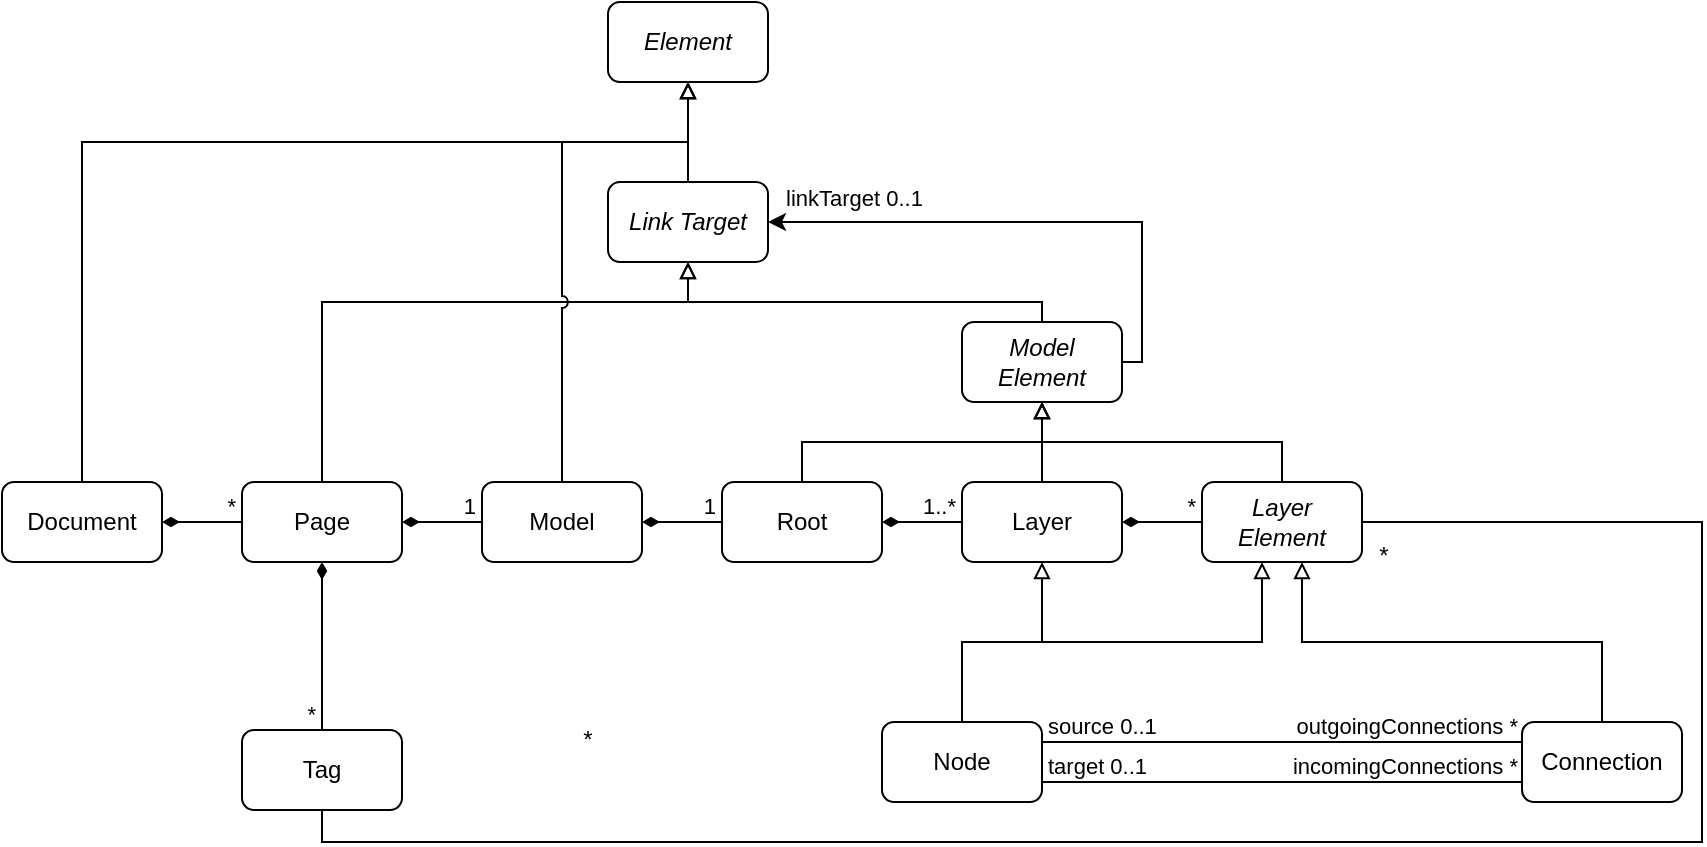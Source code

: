 <mxfile version="24.7.8">
  <diagram id="Ly-4iOIysEdwdJdt6LdU" name="Page-1">
    <mxGraphModel dx="1139" dy="1127" grid="1" gridSize="10" guides="1" tooltips="1" connect="1" arrows="1" fold="1" page="1" pageScale="1" pageWidth="850" pageHeight="1100" math="0" shadow="0">
      <root>
        <mxCell id="0" />
        <mxCell id="1" parent="0" />
        <UserObject label="Document" link="https://javadoc.io/doc/org.nasdanika.core/drawio/latest/org.nasdanika.drawio/org/nasdanika/drawio/Document.html" tooltip="The root object of the API representing a file/resource which contains one or more pages" id="HkdYnn8kueRe9c6gts7R-1">
          <mxCell style="rounded=1;whiteSpace=wrap;html=1;" parent="1" vertex="1">
            <mxGeometry x="120" y="280" width="80" height="40" as="geometry" />
          </mxCell>
        </UserObject>
        <UserObject label="Page" link="https://javadoc.io/doc/org.nasdanika.core/drawio/latest/org.nasdanika.drawio/org/nasdanika/drawio/Page.html" tooltip="A page containing a diagram (Model)" id="HkdYnn8kueRe9c6gts7R-2">
          <mxCell style="rounded=1;whiteSpace=wrap;html=1;" parent="1" vertex="1">
            <mxGeometry x="240" y="280" width="80" height="40" as="geometry" />
          </mxCell>
        </UserObject>
        <UserObject label="Model" link="https://javadoc.io/doc/org.nasdanika.core/drawio/latest/org.nasdanika.drawio/org/nasdanika/drawio/Model.html" tooltip="A diagram model containing the diagram root" id="HkdYnn8kueRe9c6gts7R-3">
          <mxCell style="rounded=1;whiteSpace=wrap;html=1;" parent="1" vertex="1">
            <mxGeometry x="360" y="280" width="80" height="40" as="geometry" />
          </mxCell>
        </UserObject>
        <UserObject label="Root" link="https://javadoc.io/doc/org.nasdanika.core/drawio/latest/org.nasdanika.drawio/org/nasdanika/drawio/Root.html" tooltip="The root of the model containing layers" id="HkdYnn8kueRe9c6gts7R-4">
          <mxCell style="rounded=1;whiteSpace=wrap;html=1;" parent="1" vertex="1">
            <mxGeometry x="480" y="280" width="80" height="40" as="geometry" />
          </mxCell>
        </UserObject>
        <UserObject label="Layer" link="https://javadoc.io/doc/org.nasdanika.core/drawio/latest/org.nasdanika.drawio/org/nasdanika/drawio/Layer.html" tooltip="A diagram may have one or more layers. Layers contain Nodes and Connections." id="HkdYnn8kueRe9c6gts7R-5">
          <mxCell style="rounded=1;whiteSpace=wrap;html=1;" parent="1" vertex="1">
            <mxGeometry x="600" y="280" width="80" height="40" as="geometry" />
          </mxCell>
        </UserObject>
        <UserObject label="Layer&lt;br&gt;Element" link="https://javadoc.io/doc/org.nasdanika.core/drawio/latest/org.nasdanika.drawio/org/nasdanika/drawio/LayerElement.html" id="HkdYnn8kueRe9c6gts7R-6">
          <mxCell style="rounded=1;whiteSpace=wrap;html=1;fontStyle=2" parent="1" vertex="1">
            <mxGeometry x="720" y="280" width="80" height="40" as="geometry" />
          </mxCell>
        </UserObject>
        <UserObject label="Element" link="https://javadoc.io/doc/org.nasdanika.core/drawio/latest/org.nasdanika.drawio/org/nasdanika/drawio/Element.html" id="HkdYnn8kueRe9c6gts7R-7">
          <mxCell style="rounded=1;whiteSpace=wrap;html=1;fontStyle=2" parent="1" vertex="1">
            <mxGeometry x="423" y="40" width="80" height="40" as="geometry" />
          </mxCell>
        </UserObject>
        <mxCell id="I5wwQAHqrQvuLUtJiKU9-3" style="edgeStyle=orthogonalEdgeStyle;rounded=0;orthogonalLoop=1;jettySize=auto;html=1;" parent="1" source="HkdYnn8kueRe9c6gts7R-8" target="I5wwQAHqrQvuLUtJiKU9-1" edge="1">
          <mxGeometry relative="1" as="geometry">
            <Array as="points">
              <mxPoint x="690" y="220" />
              <mxPoint x="690" y="150" />
            </Array>
          </mxGeometry>
        </mxCell>
        <UserObject label="Model&lt;br&gt;Element" link="https://javadoc.io/doc/org.nasdanika.core/drawio/latest/org.nasdanika.drawio/org/nasdanika/drawio/ModelElement.html" id="HkdYnn8kueRe9c6gts7R-8">
          <mxCell style="rounded=1;whiteSpace=wrap;html=1;fontStyle=2" parent="1" vertex="1">
            <mxGeometry x="600" y="200" width="80" height="40" as="geometry" />
          </mxCell>
        </UserObject>
        <mxCell id="HkdYnn8kueRe9c6gts7R-72" style="edgeStyle=orthogonalEdgeStyle;rounded=0;orthogonalLoop=1;jettySize=auto;html=1;startArrow=none;startFill=0;endArrow=block;endFill=0;" parent="1" source="HkdYnn8kueRe9c6gts7R-9" target="HkdYnn8kueRe9c6gts7R-6" edge="1">
          <mxGeometry relative="1" as="geometry">
            <Array as="points">
              <mxPoint x="600" y="360" />
              <mxPoint x="750" y="360" />
            </Array>
          </mxGeometry>
        </mxCell>
        <UserObject label="Node" link="https://javadoc.io/doc/org.nasdanika.core/drawio/latest/org.nasdanika.drawio/org/nasdanika/drawio/Node.html" tooltip="A node can be connected to other nodes with connections.&#xa;A node may contain other nodes and connections." id="HkdYnn8kueRe9c6gts7R-9">
          <mxCell style="rounded=1;whiteSpace=wrap;html=1;" parent="1" vertex="1">
            <mxGeometry x="560" y="400" width="80" height="40" as="geometry" />
          </mxCell>
        </UserObject>
        <UserObject label="Connection" link="https://javadoc.io/doc/org.nasdanika.core/drawio/latest/org.nasdanika.drawio/org/nasdanika/drawio/Connection.html" tooltip="A connection between two nodes" id="HkdYnn8kueRe9c6gts7R-10">
          <mxCell style="rounded=1;whiteSpace=wrap;html=1;" parent="1" vertex="1">
            <mxGeometry x="880" y="400" width="80" height="40" as="geometry" />
          </mxCell>
        </UserObject>
        <mxCell id="HkdYnn8kueRe9c6gts7R-15" value="" style="endArrow=none;html=1;edgeStyle=orthogonalEdgeStyle;rounded=0;startArrow=diamondThin;startFill=1;" parent="1" source="HkdYnn8kueRe9c6gts7R-1" target="HkdYnn8kueRe9c6gts7R-2" edge="1">
          <mxGeometry relative="1" as="geometry">
            <mxPoint x="180" y="380" as="sourcePoint" />
            <mxPoint x="340" y="380" as="targetPoint" />
          </mxGeometry>
        </mxCell>
        <mxCell id="HkdYnn8kueRe9c6gts7R-17" value="*" style="edgeLabel;resizable=0;html=1;align=right;verticalAlign=bottom;" parent="HkdYnn8kueRe9c6gts7R-15" connectable="0" vertex="1">
          <mxGeometry x="1" relative="1" as="geometry">
            <mxPoint x="-3" as="offset" />
          </mxGeometry>
        </mxCell>
        <mxCell id="HkdYnn8kueRe9c6gts7R-18" value="" style="endArrow=none;html=1;edgeStyle=orthogonalEdgeStyle;rounded=0;entryX=0;entryY=0.25;entryDx=0;entryDy=0;exitX=1;exitY=0.25;exitDx=0;exitDy=0;" parent="1" source="HkdYnn8kueRe9c6gts7R-9" target="HkdYnn8kueRe9c6gts7R-10" edge="1">
          <mxGeometry relative="1" as="geometry">
            <mxPoint x="700" y="440" as="sourcePoint" />
            <mxPoint x="520" y="800" as="targetPoint" />
          </mxGeometry>
        </mxCell>
        <mxCell id="HkdYnn8kueRe9c6gts7R-19" value="source 0..1" style="edgeLabel;resizable=0;html=1;align=left;verticalAlign=bottom;" parent="HkdYnn8kueRe9c6gts7R-18" connectable="0" vertex="1">
          <mxGeometry x="-1" relative="1" as="geometry">
            <mxPoint x="1" as="offset" />
          </mxGeometry>
        </mxCell>
        <mxCell id="HkdYnn8kueRe9c6gts7R-20" value="outgoingConnections *" style="edgeLabel;resizable=0;html=1;align=right;verticalAlign=bottom;" parent="HkdYnn8kueRe9c6gts7R-18" connectable="0" vertex="1">
          <mxGeometry x="1" relative="1" as="geometry">
            <mxPoint x="-2" as="offset" />
          </mxGeometry>
        </mxCell>
        <mxCell id="HkdYnn8kueRe9c6gts7R-64" value="" style="endArrow=none;html=1;edgeStyle=orthogonalEdgeStyle;rounded=0;startArrow=diamondThin;startFill=1;" parent="1" source="HkdYnn8kueRe9c6gts7R-2" target="HkdYnn8kueRe9c6gts7R-3" edge="1">
          <mxGeometry relative="1" as="geometry">
            <mxPoint x="190" y="310" as="sourcePoint" />
            <mxPoint x="250" y="310" as="targetPoint" />
          </mxGeometry>
        </mxCell>
        <mxCell id="HkdYnn8kueRe9c6gts7R-65" value="1" style="edgeLabel;resizable=0;html=1;align=right;verticalAlign=bottom;" parent="HkdYnn8kueRe9c6gts7R-64" connectable="0" vertex="1">
          <mxGeometry x="1" relative="1" as="geometry">
            <mxPoint x="-3" as="offset" />
          </mxGeometry>
        </mxCell>
        <mxCell id="HkdYnn8kueRe9c6gts7R-66" value="" style="endArrow=none;html=1;edgeStyle=orthogonalEdgeStyle;rounded=0;startArrow=diamondThin;startFill=1;" parent="1" source="HkdYnn8kueRe9c6gts7R-3" target="HkdYnn8kueRe9c6gts7R-4" edge="1">
          <mxGeometry relative="1" as="geometry">
            <mxPoint x="350" y="310" as="sourcePoint" />
            <mxPoint x="410" y="310" as="targetPoint" />
          </mxGeometry>
        </mxCell>
        <mxCell id="HkdYnn8kueRe9c6gts7R-67" value="1" style="edgeLabel;resizable=0;html=1;align=right;verticalAlign=bottom;" parent="HkdYnn8kueRe9c6gts7R-66" connectable="0" vertex="1">
          <mxGeometry x="1" relative="1" as="geometry">
            <mxPoint x="-3" as="offset" />
          </mxGeometry>
        </mxCell>
        <mxCell id="HkdYnn8kueRe9c6gts7R-68" value="" style="endArrow=none;html=1;edgeStyle=orthogonalEdgeStyle;rounded=0;startArrow=diamondThin;startFill=1;" parent="1" source="HkdYnn8kueRe9c6gts7R-4" target="HkdYnn8kueRe9c6gts7R-5" edge="1">
          <mxGeometry relative="1" as="geometry">
            <mxPoint x="210" y="310" as="sourcePoint" />
            <mxPoint x="250" y="310" as="targetPoint" />
          </mxGeometry>
        </mxCell>
        <mxCell id="HkdYnn8kueRe9c6gts7R-69" value="1..*" style="edgeLabel;resizable=0;html=1;align=right;verticalAlign=bottom;" parent="HkdYnn8kueRe9c6gts7R-68" connectable="0" vertex="1">
          <mxGeometry x="1" relative="1" as="geometry">
            <mxPoint x="-3" as="offset" />
          </mxGeometry>
        </mxCell>
        <mxCell id="HkdYnn8kueRe9c6gts7R-70" value="" style="endArrow=none;html=1;edgeStyle=orthogonalEdgeStyle;rounded=0;startArrow=diamondThin;startFill=1;" parent="1" source="HkdYnn8kueRe9c6gts7R-5" target="HkdYnn8kueRe9c6gts7R-6" edge="1">
          <mxGeometry relative="1" as="geometry">
            <mxPoint x="210" y="310" as="sourcePoint" />
            <mxPoint x="250" y="310" as="targetPoint" />
          </mxGeometry>
        </mxCell>
        <mxCell id="HkdYnn8kueRe9c6gts7R-71" value="*" style="edgeLabel;resizable=0;html=1;align=right;verticalAlign=bottom;" parent="HkdYnn8kueRe9c6gts7R-70" connectable="0" vertex="1">
          <mxGeometry x="1" relative="1" as="geometry">
            <mxPoint x="-3" as="offset" />
          </mxGeometry>
        </mxCell>
        <mxCell id="HkdYnn8kueRe9c6gts7R-73" style="edgeStyle=orthogonalEdgeStyle;rounded=0;orthogonalLoop=1;jettySize=auto;html=1;startArrow=none;startFill=0;endArrow=block;endFill=0;" parent="1" source="HkdYnn8kueRe9c6gts7R-10" target="HkdYnn8kueRe9c6gts7R-6" edge="1">
          <mxGeometry relative="1" as="geometry">
            <mxPoint x="650" y="410" as="sourcePoint" />
            <mxPoint x="770" y="330" as="targetPoint" />
            <Array as="points">
              <mxPoint x="920" y="360" />
              <mxPoint x="770" y="360" />
            </Array>
          </mxGeometry>
        </mxCell>
        <mxCell id="HkdYnn8kueRe9c6gts7R-74" style="edgeStyle=orthogonalEdgeStyle;rounded=0;orthogonalLoop=1;jettySize=auto;html=1;startArrow=none;startFill=0;endArrow=block;endFill=0;entryX=0.5;entryY=1;entryDx=0;entryDy=0;" parent="1" source="HkdYnn8kueRe9c6gts7R-9" target="HkdYnn8kueRe9c6gts7R-5" edge="1">
          <mxGeometry relative="1" as="geometry">
            <mxPoint x="600" y="360" as="sourcePoint" />
            <mxPoint x="470" y="340" as="targetPoint" />
            <Array as="points" />
          </mxGeometry>
        </mxCell>
        <mxCell id="HkdYnn8kueRe9c6gts7R-75" value="" style="endArrow=none;html=1;edgeStyle=orthogonalEdgeStyle;rounded=0;entryX=0;entryY=0.75;entryDx=0;entryDy=0;exitX=1;exitY=0.75;exitDx=0;exitDy=0;" parent="1" source="HkdYnn8kueRe9c6gts7R-9" target="HkdYnn8kueRe9c6gts7R-10" edge="1">
          <mxGeometry relative="1" as="geometry">
            <mxPoint x="650" y="420" as="sourcePoint" />
            <mxPoint x="890" y="420" as="targetPoint" />
            <Array as="points">
              <mxPoint x="760" y="430" />
              <mxPoint x="760" y="430" />
            </Array>
          </mxGeometry>
        </mxCell>
        <mxCell id="HkdYnn8kueRe9c6gts7R-76" value="target 0..1" style="edgeLabel;resizable=0;html=1;align=left;verticalAlign=bottom;" parent="HkdYnn8kueRe9c6gts7R-75" connectable="0" vertex="1">
          <mxGeometry x="-1" relative="1" as="geometry">
            <mxPoint x="1" as="offset" />
          </mxGeometry>
        </mxCell>
        <mxCell id="HkdYnn8kueRe9c6gts7R-77" value="incomingConnections *" style="edgeLabel;resizable=0;html=1;align=right;verticalAlign=bottom;" parent="HkdYnn8kueRe9c6gts7R-75" connectable="0" vertex="1">
          <mxGeometry x="1" relative="1" as="geometry">
            <mxPoint x="-2" as="offset" />
          </mxGeometry>
        </mxCell>
        <mxCell id="HkdYnn8kueRe9c6gts7R-78" style="edgeStyle=orthogonalEdgeStyle;rounded=0;orthogonalLoop=1;jettySize=auto;html=1;startArrow=none;startFill=0;endArrow=block;endFill=0;" parent="1" source="HkdYnn8kueRe9c6gts7R-4" target="HkdYnn8kueRe9c6gts7R-8" edge="1">
          <mxGeometry relative="1" as="geometry">
            <mxPoint x="610" y="370" as="sourcePoint" />
            <mxPoint x="650" y="330" as="targetPoint" />
            <Array as="points">
              <mxPoint x="520" y="260" />
              <mxPoint x="640" y="260" />
            </Array>
          </mxGeometry>
        </mxCell>
        <mxCell id="HkdYnn8kueRe9c6gts7R-79" style="edgeStyle=orthogonalEdgeStyle;rounded=0;orthogonalLoop=1;jettySize=auto;html=1;startArrow=none;startFill=0;endArrow=block;endFill=0;" parent="1" source="HkdYnn8kueRe9c6gts7R-6" target="HkdYnn8kueRe9c6gts7R-8" edge="1">
          <mxGeometry relative="1" as="geometry">
            <mxPoint x="620" y="380" as="sourcePoint" />
            <mxPoint x="660" y="340" as="targetPoint" />
            <Array as="points">
              <mxPoint x="760" y="260" />
              <mxPoint x="640" y="260" />
            </Array>
          </mxGeometry>
        </mxCell>
        <mxCell id="HkdYnn8kueRe9c6gts7R-80" style="edgeStyle=orthogonalEdgeStyle;rounded=0;orthogonalLoop=1;jettySize=auto;html=1;startArrow=none;startFill=0;endArrow=block;endFill=0;" parent="1" source="HkdYnn8kueRe9c6gts7R-5" target="HkdYnn8kueRe9c6gts7R-8" edge="1">
          <mxGeometry relative="1" as="geometry">
            <mxPoint x="630" y="390" as="sourcePoint" />
            <mxPoint x="670" y="350" as="targetPoint" />
            <Array as="points">
              <mxPoint x="640" y="280" />
              <mxPoint x="640" y="280" />
            </Array>
          </mxGeometry>
        </mxCell>
        <mxCell id="HkdYnn8kueRe9c6gts7R-81" style="edgeStyle=orthogonalEdgeStyle;rounded=0;orthogonalLoop=1;jettySize=auto;html=1;startArrow=none;startFill=0;endArrow=block;endFill=0;entryX=0.5;entryY=1;entryDx=0;entryDy=0;" parent="1" source="HkdYnn8kueRe9c6gts7R-1" target="HkdYnn8kueRe9c6gts7R-7" edge="1">
          <mxGeometry relative="1" as="geometry">
            <mxPoint x="170" y="220" as="sourcePoint" />
            <mxPoint x="290" y="180" as="targetPoint" />
            <Array as="points">
              <mxPoint x="160" y="110" />
              <mxPoint x="463" y="110" />
            </Array>
          </mxGeometry>
        </mxCell>
        <mxCell id="HkdYnn8kueRe9c6gts7R-82" style="edgeStyle=orthogonalEdgeStyle;rounded=0;orthogonalLoop=1;jettySize=auto;html=1;startArrow=none;startFill=0;endArrow=block;endFill=0;" parent="1" source="HkdYnn8kueRe9c6gts7R-2" target="I5wwQAHqrQvuLUtJiKU9-1" edge="1">
          <mxGeometry relative="1" as="geometry">
            <mxPoint x="320" y="230" as="sourcePoint" />
            <mxPoint x="440" y="190" as="targetPoint" />
            <Array as="points">
              <mxPoint x="280" y="190" />
              <mxPoint x="463" y="190" />
            </Array>
          </mxGeometry>
        </mxCell>
        <mxCell id="HkdYnn8kueRe9c6gts7R-83" style="edgeStyle=orthogonalEdgeStyle;rounded=0;orthogonalLoop=1;jettySize=auto;html=1;startArrow=none;startFill=0;endArrow=block;endFill=0;entryX=0.5;entryY=1;entryDx=0;entryDy=0;jumpStyle=arc;" parent="1" source="HkdYnn8kueRe9c6gts7R-3" target="HkdYnn8kueRe9c6gts7R-7" edge="1">
          <mxGeometry relative="1" as="geometry">
            <mxPoint x="350" y="260" as="sourcePoint" />
            <mxPoint x="470" y="220" as="targetPoint" />
            <Array as="points">
              <mxPoint x="400" y="110" />
              <mxPoint x="463" y="110" />
            </Array>
          </mxGeometry>
        </mxCell>
        <mxCell id="HkdYnn8kueRe9c6gts7R-84" style="edgeStyle=orthogonalEdgeStyle;rounded=0;orthogonalLoop=1;jettySize=auto;html=1;startArrow=none;startFill=0;endArrow=block;endFill=0;" parent="1" source="HkdYnn8kueRe9c6gts7R-8" target="I5wwQAHqrQvuLUtJiKU9-1" edge="1">
          <mxGeometry relative="1" as="geometry">
            <mxPoint x="660" y="190" as="sourcePoint" />
            <mxPoint x="780" y="150" as="targetPoint" />
            <Array as="points">
              <mxPoint x="640" y="190" />
              <mxPoint x="463" y="190" />
            </Array>
          </mxGeometry>
        </mxCell>
        <mxCell id="amjMeJWWiZx3OYlnt_bU-6" style="edgeStyle=orthogonalEdgeStyle;rounded=0;orthogonalLoop=1;jettySize=auto;html=1;endArrow=none;endFill=0;" parent="1" source="amjMeJWWiZx3OYlnt_bU-2" target="HkdYnn8kueRe9c6gts7R-6" edge="1">
          <mxGeometry relative="1" as="geometry">
            <Array as="points">
              <mxPoint x="280" y="460" />
              <mxPoint x="970" y="460" />
              <mxPoint x="970" y="300" />
            </Array>
          </mxGeometry>
        </mxCell>
        <UserObject label="Tag" id="amjMeJWWiZx3OYlnt_bU-2">
          <mxCell style="rounded=1;whiteSpace=wrap;html=1;" parent="1" vertex="1">
            <mxGeometry x="240" y="404" width="80" height="40" as="geometry" />
          </mxCell>
        </UserObject>
        <mxCell id="amjMeJWWiZx3OYlnt_bU-4" value="" style="endArrow=none;html=1;edgeStyle=orthogonalEdgeStyle;rounded=0;startArrow=diamondThin;startFill=1;" parent="1" source="HkdYnn8kueRe9c6gts7R-2" target="amjMeJWWiZx3OYlnt_bU-2" edge="1">
          <mxGeometry relative="1" as="geometry">
            <mxPoint x="210" y="310" as="sourcePoint" />
            <mxPoint x="250" y="310" as="targetPoint" />
            <Array as="points" />
          </mxGeometry>
        </mxCell>
        <mxCell id="amjMeJWWiZx3OYlnt_bU-5" value="*" style="edgeLabel;resizable=0;html=1;align=right;verticalAlign=bottom;" parent="amjMeJWWiZx3OYlnt_bU-4" connectable="0" vertex="1">
          <mxGeometry x="1" relative="1" as="geometry">
            <mxPoint x="-3" as="offset" />
          </mxGeometry>
        </mxCell>
        <mxCell id="amjMeJWWiZx3OYlnt_bU-7" value="*" style="text;html=1;strokeColor=none;fillColor=none;align=center;verticalAlign=middle;whiteSpace=wrap;rounded=0;" parent="1" vertex="1">
          <mxGeometry x="403" y="404" width="20" height="10" as="geometry" />
        </mxCell>
        <mxCell id="amjMeJWWiZx3OYlnt_bU-8" value="*" style="text;html=1;strokeColor=none;fillColor=none;align=center;verticalAlign=middle;whiteSpace=wrap;rounded=0;" parent="1" vertex="1">
          <mxGeometry x="801" y="312" width="20" height="10" as="geometry" />
        </mxCell>
        <UserObject label="Link Target" link="https://javadoc.io/doc/org.nasdanika.core/drawio/latest/org.nasdanika.drawio/org/nasdanika/drawio/LinkTarget.html" id="I5wwQAHqrQvuLUtJiKU9-1">
          <mxCell style="rounded=1;whiteSpace=wrap;html=1;fontStyle=2" parent="1" vertex="1">
            <mxGeometry x="423" y="130" width="80" height="40" as="geometry" />
          </mxCell>
        </UserObject>
        <mxCell id="I5wwQAHqrQvuLUtJiKU9-2" style="edgeStyle=orthogonalEdgeStyle;rounded=0;orthogonalLoop=1;jettySize=auto;html=1;startArrow=none;startFill=0;endArrow=block;endFill=0;" parent="1" source="I5wwQAHqrQvuLUtJiKU9-1" target="HkdYnn8kueRe9c6gts7R-7" edge="1">
          <mxGeometry relative="1" as="geometry">
            <mxPoint x="690" y="230" as="sourcePoint" />
            <mxPoint x="860" y="190" as="targetPoint" />
          </mxGeometry>
        </mxCell>
        <mxCell id="I5wwQAHqrQvuLUtJiKU9-4" value="linkTarget 0..1" style="edgeLabel;resizable=0;html=1;align=left;verticalAlign=bottom;" parent="1" connectable="0" vertex="1">
          <mxGeometry x="510" y="146" as="geometry" />
        </mxCell>
      </root>
    </mxGraphModel>
  </diagram>
</mxfile>
